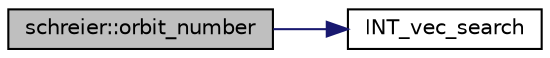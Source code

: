 digraph "schreier::orbit_number"
{
  edge [fontname="Helvetica",fontsize="10",labelfontname="Helvetica",labelfontsize="10"];
  node [fontname="Helvetica",fontsize="10",shape=record];
  rankdir="LR";
  Node3056 [label="schreier::orbit_number",height=0.2,width=0.4,color="black", fillcolor="grey75", style="filled", fontcolor="black"];
  Node3056 -> Node3057 [color="midnightblue",fontsize="10",style="solid",fontname="Helvetica"];
  Node3057 [label="INT_vec_search",height=0.2,width=0.4,color="black", fillcolor="white", style="filled",URL="$d5/de2/foundations_2data__structures_2data__structures_8h.html#ad103ef2316a1f671bdb68fd9cd9ba945"];
}
